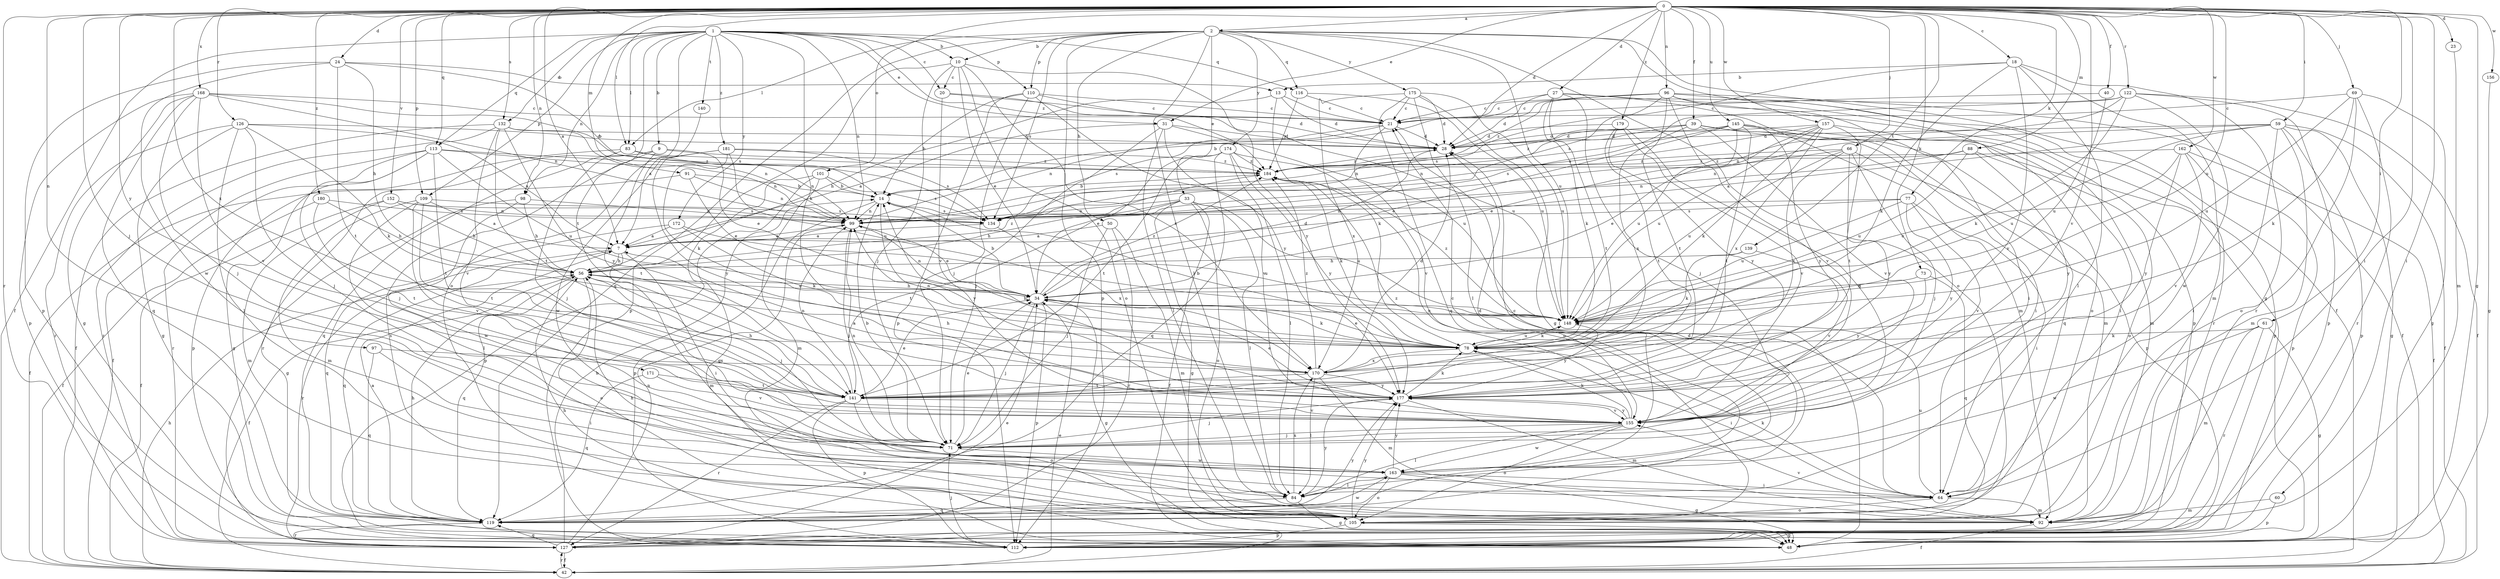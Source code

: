 strict digraph  {
0;
1;
2;
7;
9;
10;
13;
14;
18;
20;
21;
23;
24;
27;
28;
31;
33;
34;
39;
40;
42;
48;
50;
56;
59;
60;
61;
64;
66;
69;
71;
73;
77;
78;
83;
84;
88;
91;
92;
96;
97;
98;
99;
101;
105;
109;
110;
112;
113;
116;
119;
122;
126;
127;
132;
134;
139;
140;
141;
145;
148;
152;
155;
156;
157;
162;
163;
168;
170;
171;
172;
174;
175;
177;
179;
180;
181;
184;
0 -> 2  [label=a];
0 -> 7  [label=a];
0 -> 18  [label=c];
0 -> 23  [label=d];
0 -> 24  [label=d];
0 -> 27  [label=d];
0 -> 28  [label=d];
0 -> 31  [label=e];
0 -> 39  [label=f];
0 -> 40  [label=f];
0 -> 48  [label=g];
0 -> 59  [label=i];
0 -> 60  [label=i];
0 -> 61  [label=i];
0 -> 64  [label=i];
0 -> 66  [label=j];
0 -> 69  [label=j];
0 -> 71  [label=j];
0 -> 73  [label=k];
0 -> 77  [label=k];
0 -> 83  [label=l];
0 -> 88  [label=m];
0 -> 91  [label=m];
0 -> 96  [label=n];
0 -> 97  [label=n];
0 -> 98  [label=n];
0 -> 101  [label=o];
0 -> 109  [label=p];
0 -> 113  [label=q];
0 -> 122  [label=r];
0 -> 126  [label=r];
0 -> 127  [label=r];
0 -> 132  [label=s];
0 -> 139  [label=t];
0 -> 145  [label=u];
0 -> 148  [label=u];
0 -> 152  [label=v];
0 -> 155  [label=v];
0 -> 156  [label=w];
0 -> 157  [label=w];
0 -> 162  [label=w];
0 -> 168  [label=x];
0 -> 170  [label=x];
0 -> 171  [label=y];
0 -> 179  [label=z];
0 -> 180  [label=z];
1 -> 9  [label=b];
1 -> 10  [label=b];
1 -> 20  [label=c];
1 -> 31  [label=e];
1 -> 42  [label=f];
1 -> 78  [label=k];
1 -> 83  [label=l];
1 -> 98  [label=n];
1 -> 99  [label=n];
1 -> 105  [label=o];
1 -> 109  [label=p];
1 -> 110  [label=p];
1 -> 113  [label=q];
1 -> 116  [label=q];
1 -> 132  [label=s];
1 -> 140  [label=t];
1 -> 141  [label=t];
1 -> 172  [label=y];
1 -> 181  [label=z];
1 -> 184  [label=z];
2 -> 10  [label=b];
2 -> 33  [label=e];
2 -> 42  [label=f];
2 -> 48  [label=g];
2 -> 50  [label=h];
2 -> 83  [label=l];
2 -> 84  [label=l];
2 -> 105  [label=o];
2 -> 110  [label=p];
2 -> 112  [label=p];
2 -> 116  [label=q];
2 -> 119  [label=q];
2 -> 134  [label=s];
2 -> 148  [label=u];
2 -> 174  [label=y];
2 -> 175  [label=y];
7 -> 56  [label=h];
7 -> 64  [label=i];
7 -> 92  [label=m];
7 -> 119  [label=q];
7 -> 127  [label=r];
9 -> 34  [label=e];
9 -> 105  [label=s];
9 -> 119  [label=q];
9 -> 127  [label=r];
9 -> 141  [label=t];
9 -> 184  [label=z];
10 -> 20  [label=c];
10 -> 34  [label=e];
10 -> 71  [label=j];
10 -> 105  [label=o];
10 -> 112  [label=p];
10 -> 170  [label=x];
10 -> 177  [label=y];
13 -> 21  [label=c];
13 -> 28  [label=d];
13 -> 56  [label=h];
13 -> 78  [label=k];
14 -> 99  [label=n];
14 -> 112  [label=p];
14 -> 134  [label=s];
14 -> 177  [label=y];
18 -> 13  [label=b];
18 -> 78  [label=k];
18 -> 84  [label=l];
18 -> 92  [label=m];
18 -> 127  [label=r];
18 -> 134  [label=s];
18 -> 155  [label=v];
20 -> 21  [label=c];
20 -> 148  [label=u];
20 -> 155  [label=v];
21 -> 28  [label=d];
21 -> 99  [label=n];
21 -> 134  [label=s];
21 -> 155  [label=v];
23 -> 92  [label=m];
24 -> 13  [label=b];
24 -> 14  [label=b];
24 -> 56  [label=h];
24 -> 112  [label=p];
24 -> 141  [label=t];
24 -> 163  [label=w];
27 -> 21  [label=c];
27 -> 28  [label=d];
27 -> 71  [label=j];
27 -> 78  [label=k];
27 -> 92  [label=m];
27 -> 112  [label=p];
27 -> 141  [label=t];
28 -> 184  [label=z];
31 -> 7  [label=a];
31 -> 28  [label=d];
31 -> 71  [label=j];
31 -> 84  [label=l];
31 -> 148  [label=u];
31 -> 155  [label=v];
33 -> 42  [label=f];
33 -> 48  [label=g];
33 -> 56  [label=h];
33 -> 84  [label=l];
33 -> 99  [label=n];
33 -> 105  [label=o];
33 -> 141  [label=t];
33 -> 148  [label=u];
34 -> 14  [label=b];
34 -> 28  [label=d];
34 -> 48  [label=g];
34 -> 56  [label=h];
34 -> 71  [label=j];
34 -> 78  [label=k];
34 -> 99  [label=n];
34 -> 112  [label=p];
34 -> 148  [label=u];
34 -> 184  [label=z];
39 -> 28  [label=d];
39 -> 64  [label=i];
39 -> 92  [label=m];
39 -> 99  [label=n];
39 -> 112  [label=p];
39 -> 155  [label=v];
39 -> 170  [label=x];
39 -> 184  [label=z];
40 -> 21  [label=c];
40 -> 148  [label=u];
42 -> 34  [label=e];
42 -> 56  [label=h];
42 -> 127  [label=r];
48 -> 56  [label=h];
50 -> 7  [label=a];
50 -> 71  [label=j];
50 -> 92  [label=m];
50 -> 127  [label=r];
56 -> 34  [label=e];
56 -> 42  [label=f];
56 -> 71  [label=j];
56 -> 105  [label=o];
56 -> 119  [label=q];
56 -> 184  [label=z];
59 -> 7  [label=a];
59 -> 28  [label=d];
59 -> 42  [label=f];
59 -> 48  [label=g];
59 -> 64  [label=i];
59 -> 92  [label=m];
59 -> 99  [label=n];
59 -> 112  [label=p];
59 -> 148  [label=u];
60 -> 92  [label=m];
60 -> 112  [label=p];
61 -> 48  [label=g];
61 -> 78  [label=k];
61 -> 92  [label=m];
61 -> 127  [label=r];
61 -> 163  [label=w];
64 -> 21  [label=c];
64 -> 78  [label=k];
64 -> 92  [label=m];
64 -> 105  [label=o];
64 -> 148  [label=u];
66 -> 34  [label=e];
66 -> 71  [label=j];
66 -> 112  [label=p];
66 -> 148  [label=u];
66 -> 170  [label=x];
66 -> 177  [label=y];
66 -> 184  [label=z];
69 -> 21  [label=c];
69 -> 48  [label=g];
69 -> 78  [label=k];
69 -> 105  [label=o];
69 -> 127  [label=r];
69 -> 148  [label=u];
71 -> 14  [label=b];
71 -> 34  [label=e];
71 -> 99  [label=n];
71 -> 163  [label=w];
73 -> 34  [label=e];
73 -> 119  [label=q];
73 -> 177  [label=y];
77 -> 64  [label=i];
77 -> 99  [label=n];
77 -> 134  [label=s];
77 -> 148  [label=u];
77 -> 155  [label=v];
77 -> 177  [label=y];
78 -> 14  [label=b];
78 -> 34  [label=e];
78 -> 64  [label=i];
78 -> 99  [label=n];
78 -> 148  [label=u];
78 -> 170  [label=x];
83 -> 71  [label=j];
83 -> 99  [label=n];
83 -> 112  [label=p];
83 -> 184  [label=z];
84 -> 48  [label=g];
84 -> 119  [label=q];
84 -> 170  [label=x];
84 -> 177  [label=y];
88 -> 99  [label=n];
88 -> 105  [label=o];
88 -> 148  [label=u];
88 -> 177  [label=y];
88 -> 184  [label=z];
91 -> 14  [label=b];
91 -> 34  [label=e];
91 -> 42  [label=f];
91 -> 99  [label=n];
92 -> 42  [label=f];
92 -> 155  [label=v];
96 -> 14  [label=b];
96 -> 21  [label=c];
96 -> 42  [label=f];
96 -> 64  [label=i];
96 -> 105  [label=o];
96 -> 127  [label=r];
96 -> 134  [label=s];
96 -> 141  [label=t];
96 -> 155  [label=v];
96 -> 184  [label=z];
97 -> 64  [label=i];
97 -> 119  [label=q];
97 -> 170  [label=x];
98 -> 48  [label=g];
98 -> 56  [label=h];
98 -> 99  [label=n];
98 -> 163  [label=w];
99 -> 7  [label=a];
99 -> 34  [label=e];
99 -> 71  [label=j];
101 -> 14  [label=b];
101 -> 48  [label=g];
101 -> 92  [label=m];
101 -> 112  [label=p];
101 -> 134  [label=s];
105 -> 48  [label=g];
105 -> 56  [label=h];
105 -> 112  [label=p];
105 -> 177  [label=y];
109 -> 7  [label=a];
109 -> 84  [label=l];
109 -> 92  [label=m];
109 -> 134  [label=s];
109 -> 141  [label=t];
109 -> 155  [label=v];
110 -> 14  [label=b];
110 -> 21  [label=c];
110 -> 28  [label=d];
110 -> 71  [label=j];
110 -> 112  [label=p];
110 -> 177  [label=y];
112 -> 71  [label=j];
113 -> 42  [label=f];
113 -> 48  [label=g];
113 -> 71  [label=j];
113 -> 99  [label=n];
113 -> 127  [label=r];
113 -> 141  [label=t];
113 -> 148  [label=u];
113 -> 184  [label=z];
116 -> 21  [label=c];
116 -> 148  [label=u];
116 -> 184  [label=z];
119 -> 7  [label=a];
119 -> 28  [label=d];
119 -> 56  [label=h];
119 -> 127  [label=r];
119 -> 163  [label=w];
119 -> 177  [label=y];
122 -> 21  [label=c];
122 -> 42  [label=f];
122 -> 78  [label=k];
122 -> 99  [label=n];
122 -> 112  [label=p];
122 -> 134  [label=s];
122 -> 163  [label=w];
126 -> 7  [label=a];
126 -> 28  [label=d];
126 -> 48  [label=g];
126 -> 71  [label=j];
126 -> 78  [label=k];
126 -> 84  [label=l];
126 -> 127  [label=r];
127 -> 14  [label=b];
127 -> 34  [label=e];
127 -> 42  [label=f];
127 -> 99  [label=n];
127 -> 119  [label=q];
132 -> 28  [label=d];
132 -> 42  [label=f];
132 -> 99  [label=n];
132 -> 127  [label=r];
132 -> 141  [label=t];
132 -> 155  [label=v];
132 -> 177  [label=y];
134 -> 7  [label=a];
134 -> 170  [label=x];
139 -> 56  [label=h];
139 -> 78  [label=k];
139 -> 155  [label=v];
140 -> 7  [label=a];
141 -> 34  [label=e];
141 -> 56  [label=h];
141 -> 99  [label=n];
141 -> 105  [label=o];
141 -> 112  [label=p];
141 -> 127  [label=r];
141 -> 155  [label=v];
145 -> 28  [label=d];
145 -> 34  [label=e];
145 -> 92  [label=m];
145 -> 99  [label=n];
145 -> 119  [label=q];
145 -> 141  [label=t];
145 -> 148  [label=u];
145 -> 177  [label=y];
148 -> 78  [label=k];
148 -> 177  [label=y];
148 -> 184  [label=z];
152 -> 42  [label=f];
152 -> 56  [label=h];
152 -> 92  [label=m];
152 -> 99  [label=n];
152 -> 134  [label=s];
155 -> 71  [label=j];
155 -> 78  [label=k];
155 -> 84  [label=l];
155 -> 105  [label=o];
155 -> 163  [label=w];
155 -> 177  [label=y];
155 -> 184  [label=z];
156 -> 48  [label=g];
157 -> 28  [label=d];
157 -> 34  [label=e];
157 -> 64  [label=i];
157 -> 78  [label=k];
157 -> 134  [label=s];
157 -> 141  [label=t];
157 -> 148  [label=u];
157 -> 170  [label=x];
162 -> 42  [label=f];
162 -> 112  [label=p];
162 -> 148  [label=u];
162 -> 155  [label=v];
162 -> 177  [label=y];
162 -> 184  [label=z];
163 -> 21  [label=c];
163 -> 28  [label=d];
163 -> 48  [label=g];
163 -> 64  [label=i];
163 -> 84  [label=l];
163 -> 105  [label=o];
163 -> 177  [label=y];
168 -> 21  [label=c];
168 -> 48  [label=g];
168 -> 71  [label=j];
168 -> 99  [label=n];
168 -> 112  [label=p];
168 -> 119  [label=q];
168 -> 134  [label=s];
168 -> 155  [label=v];
170 -> 28  [label=d];
170 -> 56  [label=h];
170 -> 84  [label=l];
170 -> 92  [label=m];
170 -> 141  [label=t];
170 -> 177  [label=y];
170 -> 184  [label=z];
171 -> 119  [label=q];
171 -> 141  [label=t];
171 -> 155  [label=v];
172 -> 7  [label=a];
172 -> 78  [label=k];
172 -> 119  [label=q];
172 -> 148  [label=u];
174 -> 34  [label=e];
174 -> 84  [label=l];
174 -> 105  [label=o];
174 -> 119  [label=q];
174 -> 141  [label=t];
174 -> 177  [label=y];
174 -> 184  [label=z];
175 -> 21  [label=c];
175 -> 28  [label=d];
175 -> 48  [label=g];
175 -> 84  [label=l];
175 -> 119  [label=q];
175 -> 148  [label=u];
175 -> 170  [label=x];
177 -> 7  [label=a];
177 -> 14  [label=b];
177 -> 34  [label=e];
177 -> 71  [label=j];
177 -> 78  [label=k];
177 -> 92  [label=m];
177 -> 155  [label=v];
179 -> 28  [label=d];
179 -> 71  [label=j];
179 -> 141  [label=t];
179 -> 155  [label=v];
179 -> 177  [label=y];
180 -> 42  [label=f];
180 -> 56  [label=h];
180 -> 134  [label=s];
180 -> 141  [label=t];
181 -> 78  [label=k];
181 -> 134  [label=s];
181 -> 148  [label=u];
181 -> 163  [label=w];
181 -> 177  [label=y];
181 -> 184  [label=z];
184 -> 14  [label=b];
184 -> 78  [label=k];
}
